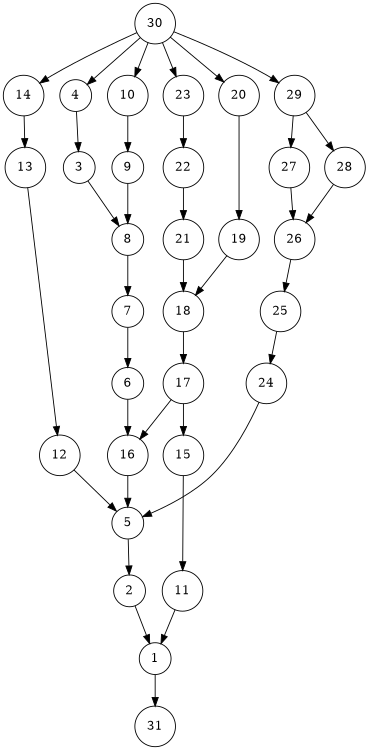 digraph G {
	rankdir=TB size="8,5"
	node [shape=circle]
	1
	2
	3
	4
	5
	6
	7
	8
	9
	10
	11
	12
	13
	14
	15
	16
	17
	18
	19
	20
	21
	22
	23
	24
	25
	26
	27
	28
	29
	30
	31
	1 -> 31
	2 -> 1
	3 -> 8
	4 -> 3
	5 -> 2
	6 -> 16
	7 -> 6
	8 -> 7
	9 -> 8
	10 -> 9
	11 -> 1
	12 -> 5
	13 -> 12
	14 -> 13
	15 -> 11
	16 -> 5
	17 -> 15
	17 -> 16
	18 -> 17
	19 -> 18
	20 -> 19
	21 -> 18
	22 -> 21
	23 -> 22
	24 -> 5
	25 -> 24
	26 -> 25
	27 -> 26
	28 -> 26
	29 -> 27
	29 -> 28
	30 -> 4
	30 -> 10
	30 -> 14
	30 -> 20
	30 -> 23
	30 -> 29
}
